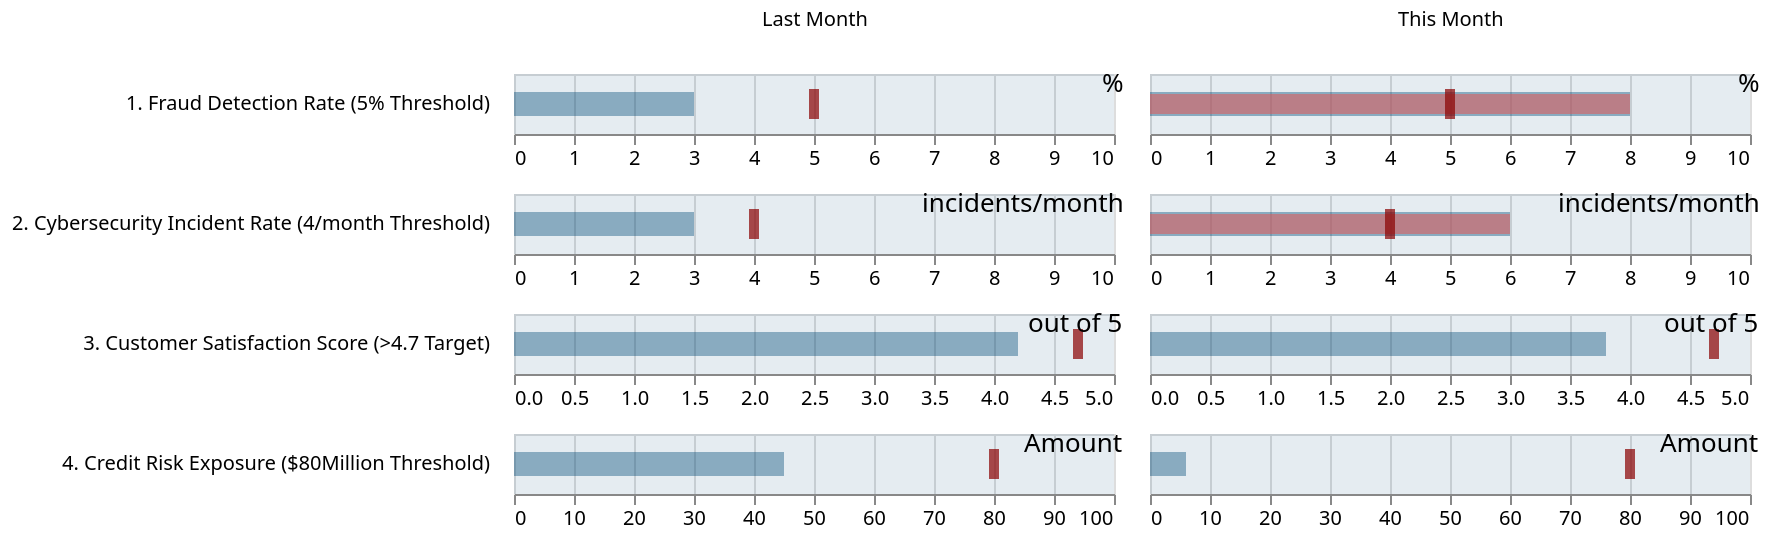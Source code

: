 {
  "$schema": "https://vega.github.io/schema/vega-lite/v5.json",
  "description": "Example of highlighting bars above a marker value",
  "data": {
    "values": [
      {
        "title": "1. Fraud Detection Rate (5% Threshold)",
        "subtitle": "%",
        "range": 10,
        "measure": "Last Month",
        "value": 3,
        "marker": 5
      },
      {
        "title": "1. Fraud Detection Rate (5% Threshold)",
        "subtitle": "%",
        "range": 10,
        "measure": "This Month",
        "value": 8,
        "marker": 5
      },
      {
        "title": "2. Cybersecurity Incident Rate (4/month Threshold)",
        "subtitle": "incidents/month",
        "range": 10,
        "measure": "Last Month",
        "value": 3,
        "marker": 4
      },
      {
        "title": "2. Cybersecurity Incident Rate (4/month Threshold)",
        "subtitle": "incidents/month",
        "range": 10,
        "measure": "This Month",
        "value": 6,
        "marker": 4
      },
      {
        "title": "3. Customer Satisfaction Score (>4.7 Target)",
        "subtitle": "out of 5",
        "range": 5,
        "measure": "Last Month",
        "value": 4.2,
        "marker": 4.7
      },
      {
        "title": "3. Customer Satisfaction Score (>4.7 Target)",
        "subtitle": "out of 5",
        "range": 5,
        "measure": "This Month",
        "value": 3.8,
        "marker": 4.7
      },
      {
        "title": "4. Credit Risk Exposure ($80Million Threshold)",
        "subtitle": "Amount",
        "range": 100,
        "measure": "Last Month",
        "value": 45,
        "marker": 80
      },
      {
        "title": "4. Credit Risk Exposure ($80Million Threshold)",
        "subtitle": "Amount",
        "range": 100,
        "measure": "This Month",
        "value": 6,
        "marker": 80
      }
    ]
  },
  "facet": {
    "row": {
      "field": "title",
      "type": "ordinal",
      "header": {
        "labelAngle": 0,
        "title": "",
        "labelAlign": "left",
        "labelPadding": 10
      }
    },
    "column": {
      "field": "measure",
      "type": "ordinal",
      "header": {
        "labelAngle": 0,
        "title": ""
      }
    }
  },
  "spacing": 10,
  "spec": {
    "width": 300,
    "height": 30,
    "transform": [
      {
        "calculate": "datum.value > datum.marker ? datum.value : null",
        "as": "exceeded_value"
      }
    ],
    "layer": [
      {
        "mark": {
          "type": "bar",
          "color": "#0049761a"
        },
        "encoding": {
          "x": {
            "field": "range",
            "type": "quantitative",
            "scale": {
              "nice": false
            },
            "title": null
          }
        }
      },
      {
        "mark": {
          "type": "bar",
          "color": "#00497666",
          "size": 12
        },
        "encoding": {
          "x": {
            "field": "value",
            "type": "quantitative"
          }
        }
      },
      {
        "mark": {
          "type": "bar",
          "color": "#e4575588",
          "size": 10
        },
        "transform": [
          {
            "filter": "datum.exceeded_value != null"
          }
        ],
        "encoding": {
          "x": {
            "field": "exceeded_value",
            "type": "quantitative"
          }
        }
      },
      {
        "mark": {
          "type": "tick",
          "color": "darkred",
          "thickness": 5
        },
        "encoding": {
          "x": {
            "field": "marker",
            "type": "quantitative"
          }
        }
      },
      {
        "mark": {
          "type": "text",
          "align": "right",
          "baseline": "middle",
          "dx": 5,
          "dy": -10,
          "fontSize": 13
        },
        "encoding": {
          "x": {
            "field": "range",
            "type": "quantitative"
          },
          "text": {
            "field": "subtitle",
            "type": "nominal"
          }
        }
      }
    ]
  },
  "resolve": {
    "scale": {
      "x": "independent"
    }
  },
  "config": {
    "tick": {
      "thickness": 2
    },
    "scale": {
      "barBandPaddingInner": 0
    }
  }
}
